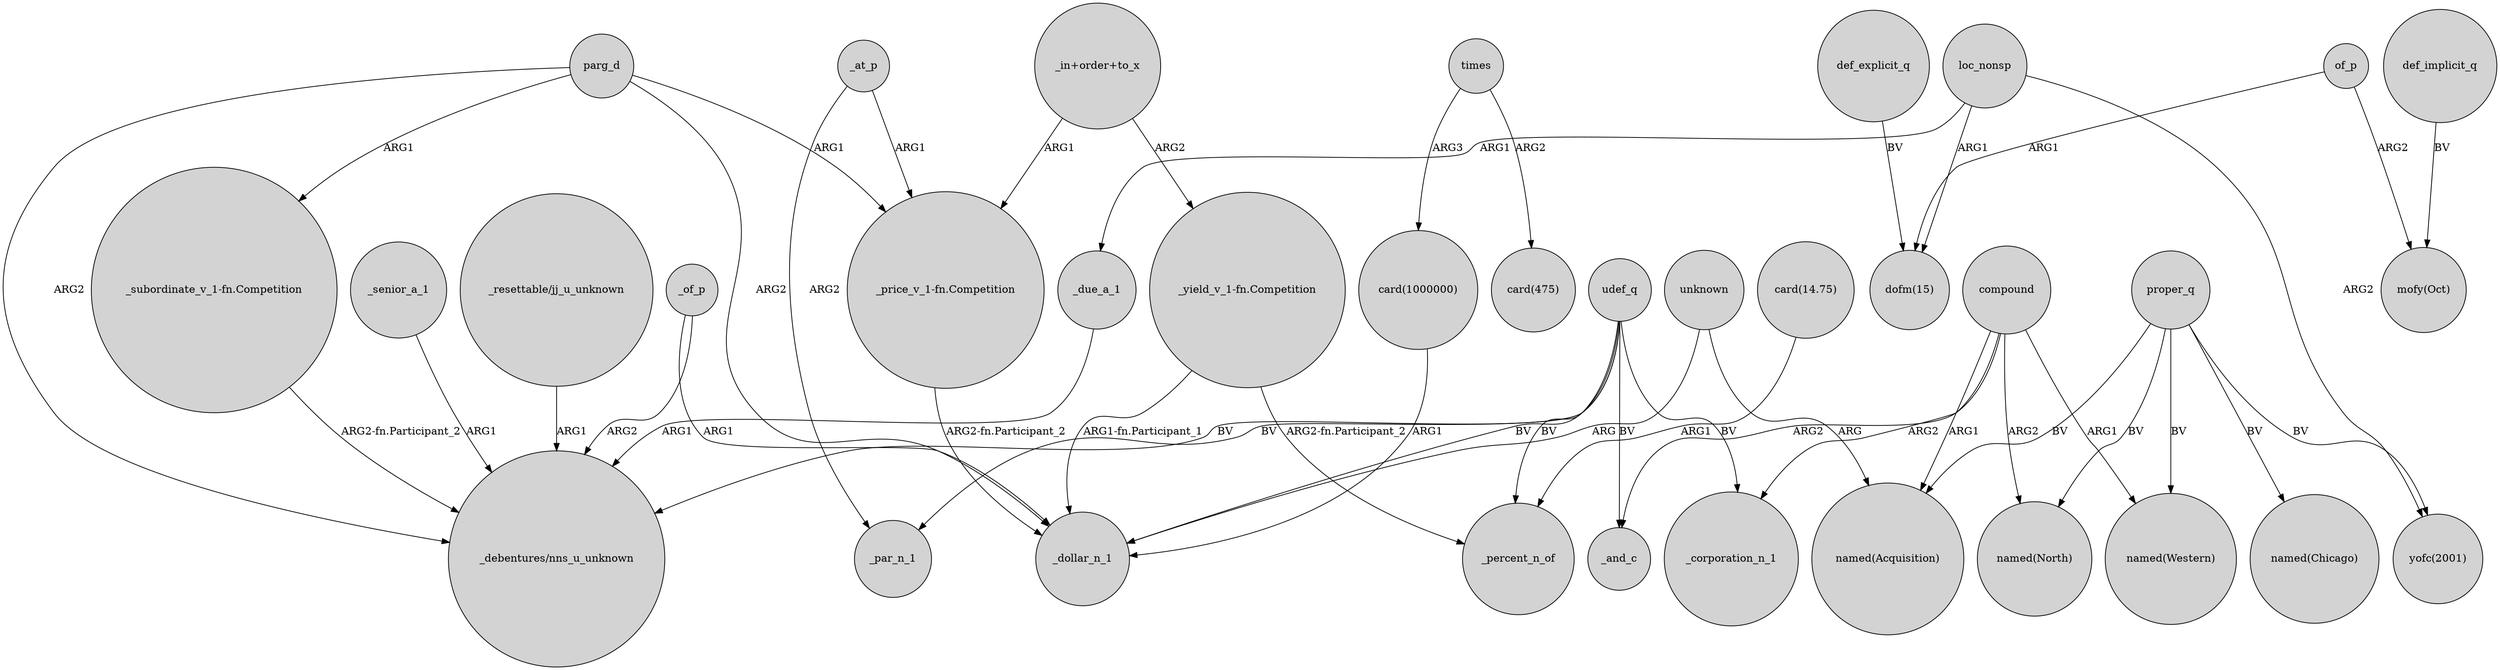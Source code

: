 digraph {
	node [shape=circle style=filled]
	_of_p -> _dollar_n_1 [label=ARG1]
	_of_p -> "_debentures/nns_u_unknown" [label=ARG2]
	parg_d -> _dollar_n_1 [label=ARG2]
	unknown -> "named(Acquisition)" [label=ARG]
	_at_p -> _par_n_1 [label=ARG2]
	proper_q -> "named(North)" [label=BV]
	proper_q -> "named(Western)" [label=BV]
	"_subordinate_v_1-fn.Competition" -> "_debentures/nns_u_unknown" [label="ARG2-fn.Participant_2"]
	of_p -> "mofy(Oct)" [label=ARG2]
	_at_p -> "_price_v_1-fn.Competition" [label=ARG1]
	times -> "card(1000000)" [label=ARG3]
	proper_q -> "yofc(2001)" [label=BV]
	udef_q -> _and_c [label=BV]
	times -> "card(475)" [label=ARG2]
	compound -> _and_c [label=ARG2]
	"_price_v_1-fn.Competition" -> _dollar_n_1 [label="ARG2-fn.Participant_2"]
	"_in+order+to_x" -> "_price_v_1-fn.Competition" [label=ARG1]
	unknown -> _dollar_n_1 [label=ARG]
	compound -> "named(Western)" [label=ARG1]
	"_yield_v_1-fn.Competition" -> _dollar_n_1 [label="ARG1-fn.Participant_1"]
	"_in+order+to_x" -> "_yield_v_1-fn.Competition" [label=ARG2]
	udef_q -> _percent_n_of [label=BV]
	parg_d -> "_debentures/nns_u_unknown" [label=ARG2]
	_senior_a_1 -> "_debentures/nns_u_unknown" [label=ARG1]
	"_resettable/jj_u_unknown" -> "_debentures/nns_u_unknown" [label=ARG1]
	udef_q -> _par_n_1 [label=BV]
	proper_q -> "named(Chicago)" [label=BV]
	"_yield_v_1-fn.Competition" -> _percent_n_of [label="ARG2-fn.Participant_2"]
	udef_q -> _dollar_n_1 [label=BV]
	compound -> "named(Acquisition)" [label=ARG1]
	"card(1000000)" -> _dollar_n_1 [label=ARG1]
	def_implicit_q -> "mofy(Oct)" [label=BV]
	parg_d -> "_subordinate_v_1-fn.Competition" [label=ARG1]
	compound -> _corporation_n_1 [label=ARG2]
	loc_nonsp -> _due_a_1 [label=ARG1]
	proper_q -> "named(Acquisition)" [label=BV]
	udef_q -> _corporation_n_1 [label=BV]
	of_p -> "dofm(15)" [label=ARG1]
	compound -> "named(North)" [label=ARG2]
	def_explicit_q -> "dofm(15)" [label=BV]
	udef_q -> "_debentures/nns_u_unknown" [label=BV]
	loc_nonsp -> "yofc(2001)" [label=ARG2]
	parg_d -> "_price_v_1-fn.Competition" [label=ARG1]
	_due_a_1 -> "_debentures/nns_u_unknown" [label=ARG1]
	"card(14.75)" -> _percent_n_of [label=ARG1]
	loc_nonsp -> "dofm(15)" [label=ARG1]
}
